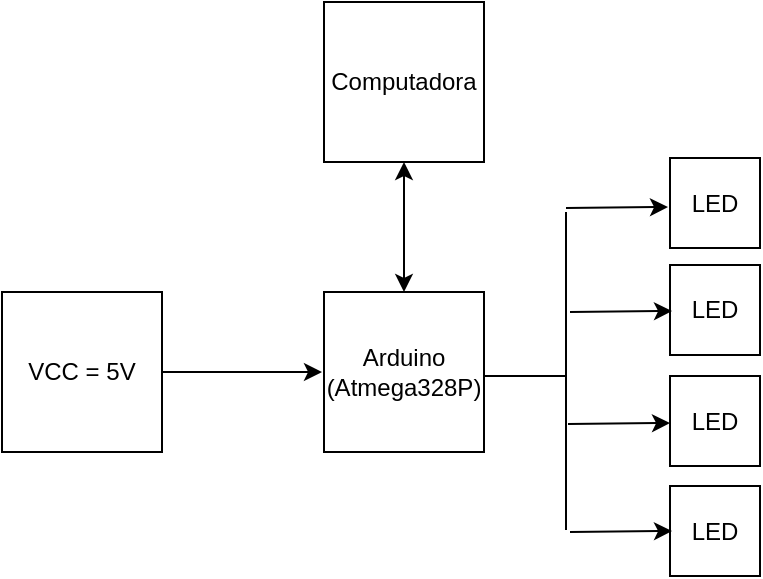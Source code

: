 <mxfile version="13.9.2" type="device"><diagram id="DG-RH64acW8MQpJs9PMl" name="Page-1"><mxGraphModel dx="1662" dy="762" grid="0" gridSize="10" guides="1" tooltips="1" connect="1" arrows="1" fold="1" page="1" pageScale="1" pageWidth="827" pageHeight="1169" math="0" shadow="0"><root><mxCell id="0"/><mxCell id="1" parent="0"/><mxCell id="nqYqAfvStpi7Kqsixgaj-7" value="VCC = 5V" style="whiteSpace=wrap;html=1;aspect=fixed;" parent="1" vertex="1"><mxGeometry x="160" y="400" width="80" height="80" as="geometry"/></mxCell><mxCell id="nqYqAfvStpi7Kqsixgaj-8" value="" style="endArrow=classic;html=1;exitX=1;exitY=0.5;exitDx=0;exitDy=0;" parent="1" source="nqYqAfvStpi7Kqsixgaj-7" edge="1"><mxGeometry width="50" height="50" relative="1" as="geometry"><mxPoint x="250" y="439.5" as="sourcePoint"/><mxPoint x="320" y="440" as="targetPoint"/></mxGeometry></mxCell><mxCell id="nqYqAfvStpi7Kqsixgaj-9" value="Arduino&lt;br&gt;(Atmega328P)" style="whiteSpace=wrap;html=1;aspect=fixed;" parent="1" vertex="1"><mxGeometry x="321" y="400" width="80" height="80" as="geometry"/></mxCell><mxCell id="nqYqAfvStpi7Kqsixgaj-10" value="LED" style="whiteSpace=wrap;html=1;aspect=fixed;" parent="1" vertex="1"><mxGeometry x="494" y="386.5" width="45" height="45" as="geometry"/></mxCell><mxCell id="nqYqAfvStpi7Kqsixgaj-13" value="Computadora" style="whiteSpace=wrap;html=1;aspect=fixed;" parent="1" vertex="1"><mxGeometry x="321" y="255" width="80" height="80" as="geometry"/></mxCell><mxCell id="4gDWY-iPhVLNDE65qWkQ-1" value="LED" style="whiteSpace=wrap;html=1;aspect=fixed;" parent="1" vertex="1"><mxGeometry x="494" y="333" width="45" height="45" as="geometry"/></mxCell><mxCell id="4gDWY-iPhVLNDE65qWkQ-3" value="LED" style="whiteSpace=wrap;html=1;aspect=fixed;" parent="1" vertex="1"><mxGeometry x="494" y="442" width="45" height="45" as="geometry"/></mxCell><mxCell id="4gDWY-iPhVLNDE65qWkQ-4" value="LED" style="whiteSpace=wrap;html=1;aspect=fixed;" parent="1" vertex="1"><mxGeometry x="494" y="497" width="45" height="45" as="geometry"/></mxCell><mxCell id="4gDWY-iPhVLNDE65qWkQ-7" value="" style="endArrow=none;html=1;" parent="1" edge="1"><mxGeometry width="50" height="50" relative="1" as="geometry"><mxPoint x="401" y="442" as="sourcePoint"/><mxPoint x="442" y="442" as="targetPoint"/></mxGeometry></mxCell><mxCell id="4gDWY-iPhVLNDE65qWkQ-8" value="" style="endArrow=none;html=1;" parent="1" edge="1"><mxGeometry width="50" height="50" relative="1" as="geometry"><mxPoint x="442" y="519" as="sourcePoint"/><mxPoint x="442" y="360" as="targetPoint"/></mxGeometry></mxCell><mxCell id="4gDWY-iPhVLNDE65qWkQ-11" value="" style="endArrow=classic;html=1;entryX=0;entryY=0.5;entryDx=0;entryDy=0;" parent="1" edge="1"><mxGeometry width="50" height="50" relative="1" as="geometry"><mxPoint x="442" y="358" as="sourcePoint"/><mxPoint x="493" y="357.5" as="targetPoint"/></mxGeometry></mxCell><mxCell id="4gDWY-iPhVLNDE65qWkQ-12" value="" style="endArrow=classic;html=1;entryX=0;entryY=0.5;entryDx=0;entryDy=0;" parent="1" edge="1"><mxGeometry width="50" height="50" relative="1" as="geometry"><mxPoint x="444" y="410" as="sourcePoint"/><mxPoint x="495" y="409.5" as="targetPoint"/></mxGeometry></mxCell><mxCell id="4gDWY-iPhVLNDE65qWkQ-13" value="" style="endArrow=classic;html=1;entryX=0;entryY=0.5;entryDx=0;entryDy=0;" parent="1" edge="1"><mxGeometry width="50" height="50" relative="1" as="geometry"><mxPoint x="443" y="466" as="sourcePoint"/><mxPoint x="494" y="465.5" as="targetPoint"/></mxGeometry></mxCell><mxCell id="4gDWY-iPhVLNDE65qWkQ-14" value="" style="endArrow=classic;html=1;entryX=0;entryY=0.5;entryDx=0;entryDy=0;" parent="1" edge="1"><mxGeometry width="50" height="50" relative="1" as="geometry"><mxPoint x="444" y="520" as="sourcePoint"/><mxPoint x="495" y="519.5" as="targetPoint"/></mxGeometry></mxCell><mxCell id="uGgitSztKpzZ6tHiqDXc-1" value="" style="endArrow=classic;startArrow=classic;html=1;entryX=0.5;entryY=1;entryDx=0;entryDy=0;exitX=0.5;exitY=0;exitDx=0;exitDy=0;" edge="1" parent="1" source="nqYqAfvStpi7Kqsixgaj-9" target="nqYqAfvStpi7Kqsixgaj-13"><mxGeometry width="50" height="50" relative="1" as="geometry"><mxPoint x="336" y="389" as="sourcePoint"/><mxPoint x="386" y="339" as="targetPoint"/></mxGeometry></mxCell></root></mxGraphModel></diagram></mxfile>